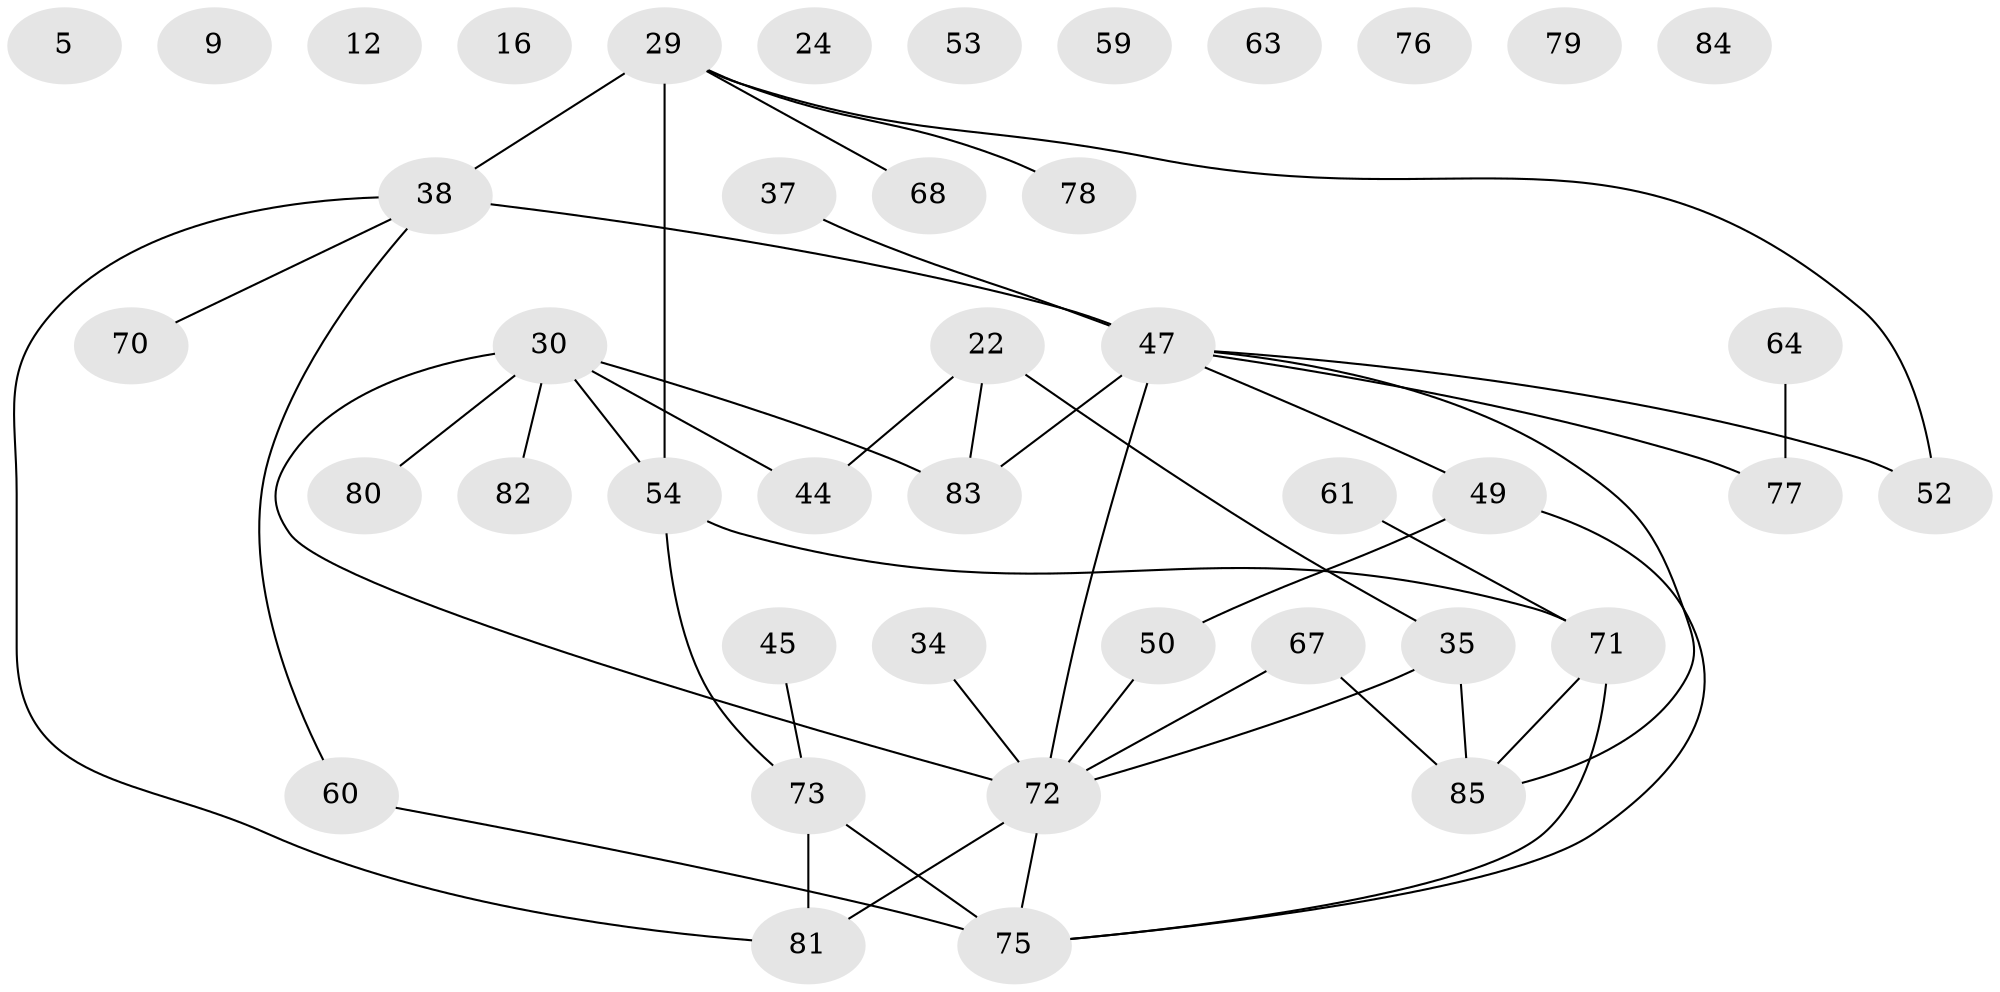 // original degree distribution, {3: 0.23529411764705882, 6: 0.058823529411764705, 4: 0.09411764705882353, 1: 0.17647058823529413, 0: 0.12941176470588237, 2: 0.27058823529411763, 5: 0.03529411764705882}
// Generated by graph-tools (version 1.1) at 2025/40/03/09/25 04:40:38]
// undirected, 42 vertices, 45 edges
graph export_dot {
graph [start="1"]
  node [color=gray90,style=filled];
  5;
  9;
  12;
  16;
  22 [super="+17"];
  24;
  29 [super="+25+3"];
  30 [super="+2+13"];
  34;
  35;
  37;
  38 [super="+4+23"];
  44 [super="+39"];
  45;
  47 [super="+27+43"];
  49 [super="+28"];
  50 [super="+36"];
  52;
  53;
  54 [super="+40"];
  59;
  60;
  61;
  63;
  64 [super="+21+55"];
  67;
  68;
  70;
  71 [super="+58"];
  72 [super="+14+15+65"];
  73 [super="+31"];
  75 [super="+74"];
  76;
  77 [super="+19+46"];
  78 [super="+48"];
  79;
  80 [super="+20"];
  81 [super="+32+62+7"];
  82;
  83 [super="+69"];
  84;
  85 [super="+6+41+42"];
  22 -- 35 [weight=2];
  22 -- 44;
  22 -- 83;
  29 -- 54 [weight=2];
  29 -- 68;
  29 -- 52;
  29 -- 38 [weight=2];
  29 -- 78;
  30 -- 72;
  30 -- 82;
  30 -- 83;
  30 -- 54 [weight=2];
  30 -- 44;
  30 -- 80;
  34 -- 72;
  35 -- 85;
  35 -- 72 [weight=2];
  37 -- 47;
  38 -- 81;
  38 -- 70;
  38 -- 60;
  38 -- 47;
  45 -- 73;
  47 -- 52;
  47 -- 72 [weight=3];
  47 -- 77;
  47 -- 49;
  47 -- 85;
  47 -- 83;
  49 -- 50;
  49 -- 75;
  50 -- 72 [weight=3];
  54 -- 71 [weight=2];
  54 -- 73;
  60 -- 75;
  61 -- 71;
  64 -- 77;
  67 -- 72;
  67 -- 85;
  71 -- 85;
  71 -- 75;
  72 -- 75;
  72 -- 81;
  73 -- 75 [weight=2];
  73 -- 81;
}
